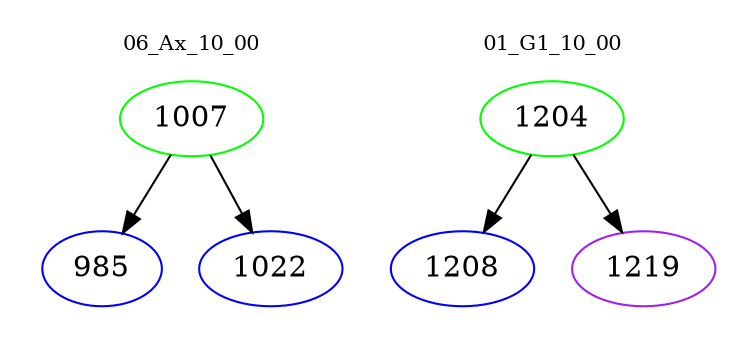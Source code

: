 digraph{
subgraph cluster_0 {
color = white
label = "06_Ax_10_00";
fontsize=10;
T0_1007 [label="1007", color="green"]
T0_1007 -> T0_985 [color="black"]
T0_985 [label="985", color="blue"]
T0_1007 -> T0_1022 [color="black"]
T0_1022 [label="1022", color="blue"]
}
subgraph cluster_1 {
color = white
label = "01_G1_10_00";
fontsize=10;
T1_1204 [label="1204", color="green"]
T1_1204 -> T1_1208 [color="black"]
T1_1208 [label="1208", color="blue"]
T1_1204 -> T1_1219 [color="black"]
T1_1219 [label="1219", color="purple"]
}
}
